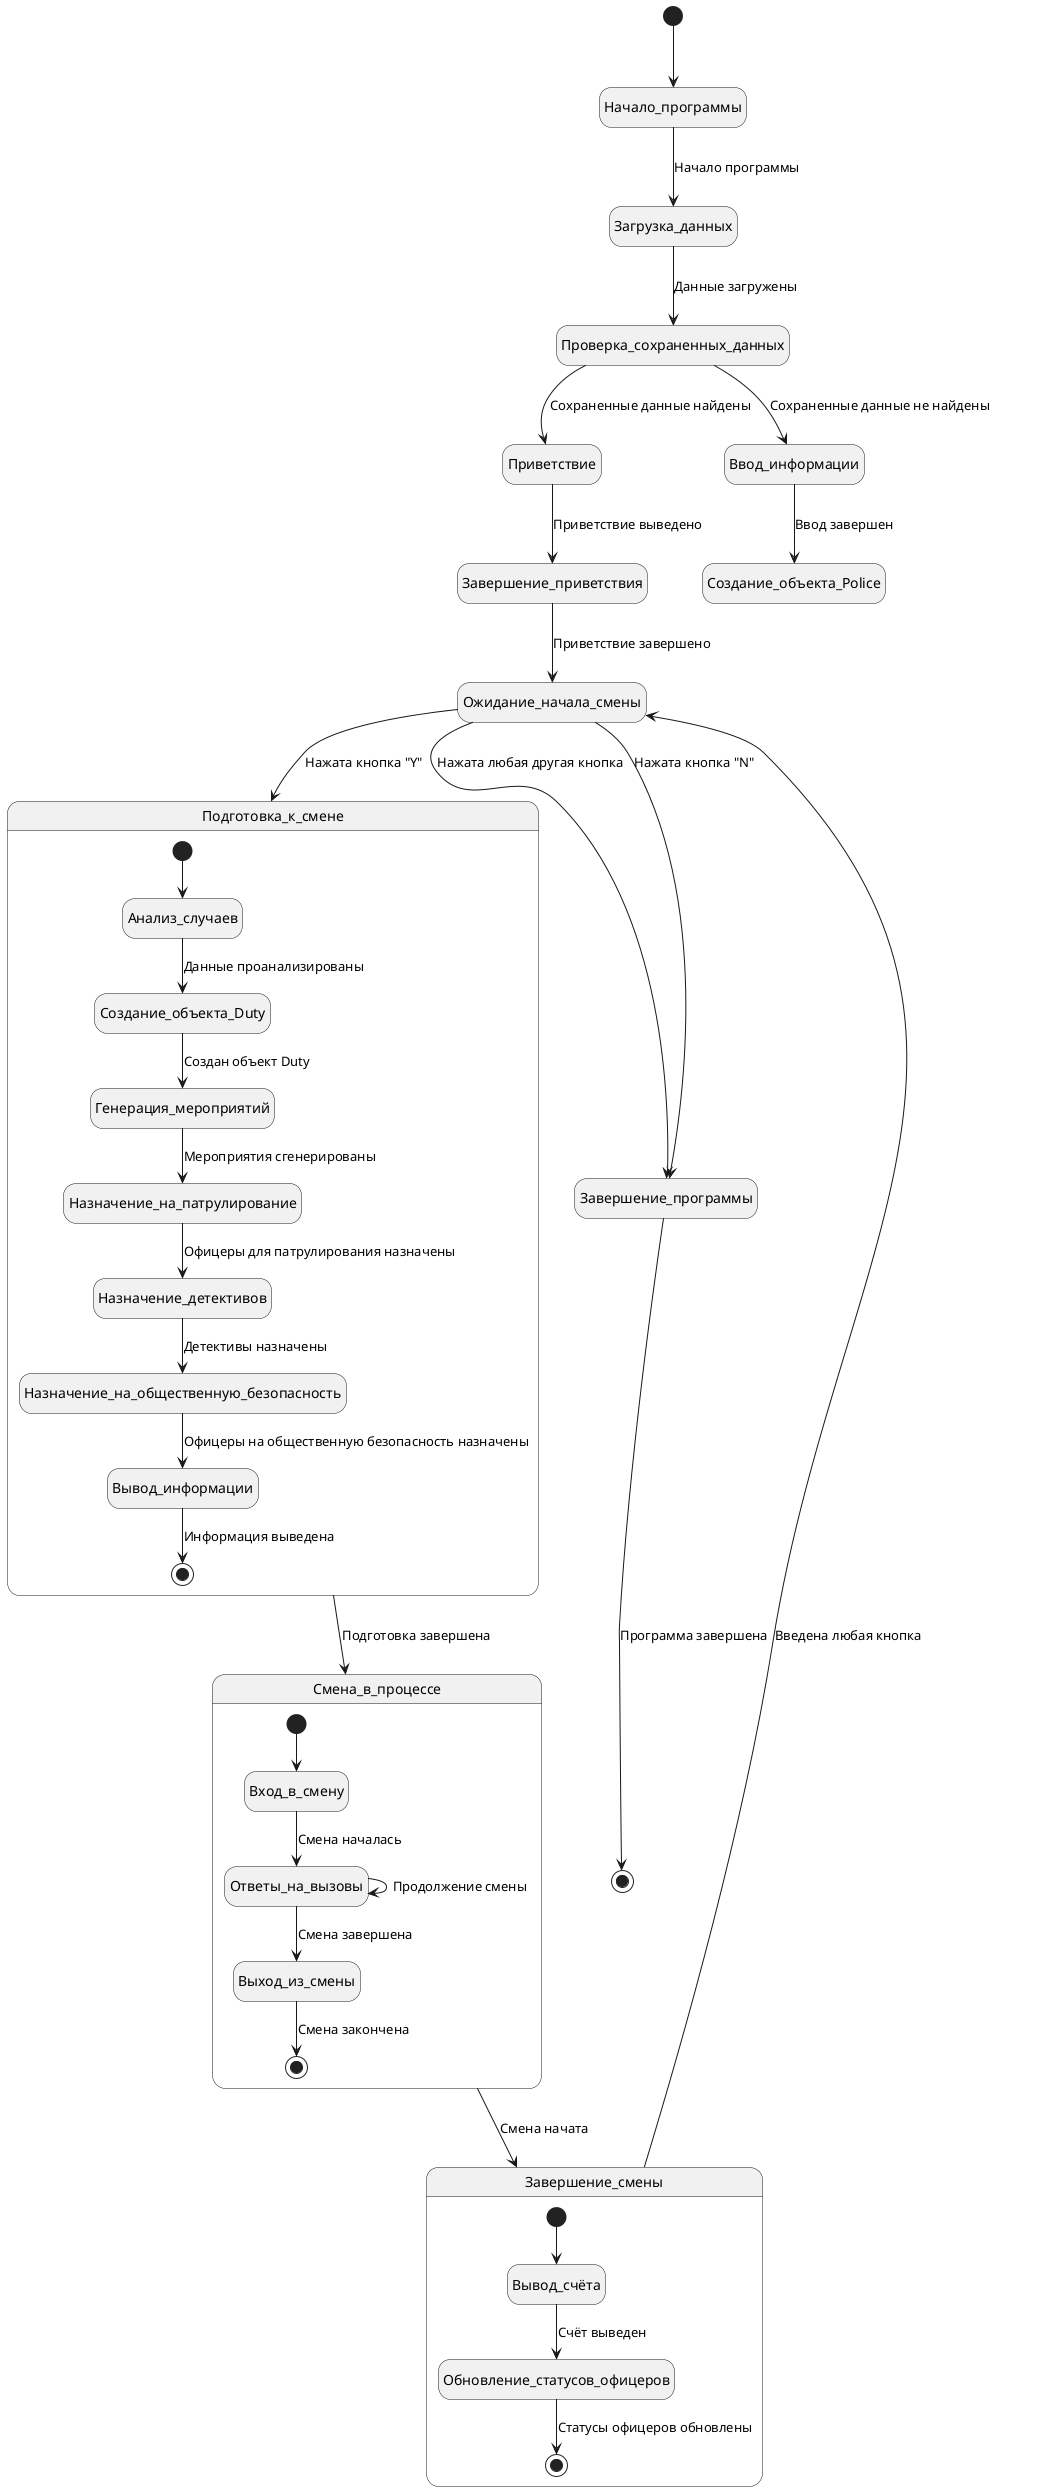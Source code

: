 @startuml
hide empty description

[*] --> Начало_программы

Начало_программы --> Загрузка_данных: Начало программы
Загрузка_данных --> Проверка_сохраненных_данных: Данные загружены
Проверка_сохраненных_данных --> Приветствие: Сохраненные данные найдены
Проверка_сохраненных_данных --> Ввод_информации: Сохраненные данные не найдены
Приветствие --> Завершение_приветствия: Приветствие выведено
Ввод_информации --> Создание_объекта_Police: Ввод завершен
Завершение_приветствия --> Ожидание_начала_смены: Приветствие завершено
Ожидание_начала_смены --> Подготовка_к_смене: Нажата кнопка "Y"
Ожидание_начала_смены --> Завершение_программы: Нажата любая другая кнопка

state Подготовка_к_смене {
 [*] --> Анализ_случаев

 Анализ_случаев --> Создание_объекта_Duty: Данные проанализированы
 Создание_объекта_Duty --> Генерация_мероприятий: Создан объект Duty
 Генерация_мероприятий --> Назначение_на_патрулирование: Мероприятия сгенерированы
 Назначение_на_патрулирование --> Назначение_детективов: Офицеры для патрулирования назначены
 Назначение_детективов --> Назначение_на_общественную_безопасность: Детективы назначены
 Назначение_на_общественную_безопасность --> Вывод_информации: Офицеры на общественную безопасность назначены
 Вывод_информации --> [*]: Информация выведена
}

state Смена_в_процессе {
 [*] --> Вход_в_смену

 Вход_в_смену --> Ответы_на_вызовы: Смена началась
 Ответы_на_вызовы --> Ответы_на_вызовы: Продолжение смены
 Ответы_на_вызовы --> Выход_из_смены: Смена завершена
 Выход_из_смены --> [*]: Смена закончена
}

Подготовка_к_смене --> Смена_в_процессе: Подготовка завершена
Смена_в_процессе --> Завершение_смены: Смена начата
Завершение_смены --> Ожидание_начала_смены: Введена любая кнопка

state Завершение_смены {
 [*] --> Вывод_счёта

 Вывод_счёта --> Обновление_статусов_офицеров: Счёт выведен
 Обновление_статусов_офицеров --> [*]: Статусы офицеров обновлены
}

Ожидание_начала_смены --> Завершение_программы: Нажата кнопка "N"
Завершение_программы --> [*]: Программа завершена
@enduml
